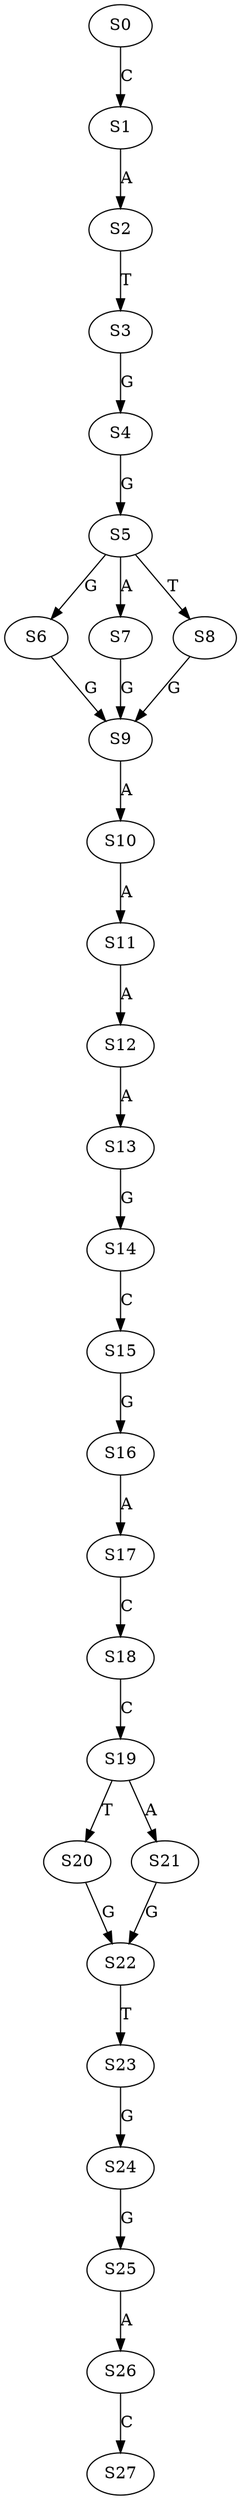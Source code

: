 strict digraph  {
	S0 -> S1 [ label = C ];
	S1 -> S2 [ label = A ];
	S2 -> S3 [ label = T ];
	S3 -> S4 [ label = G ];
	S4 -> S5 [ label = G ];
	S5 -> S6 [ label = G ];
	S5 -> S7 [ label = A ];
	S5 -> S8 [ label = T ];
	S6 -> S9 [ label = G ];
	S7 -> S9 [ label = G ];
	S8 -> S9 [ label = G ];
	S9 -> S10 [ label = A ];
	S10 -> S11 [ label = A ];
	S11 -> S12 [ label = A ];
	S12 -> S13 [ label = A ];
	S13 -> S14 [ label = G ];
	S14 -> S15 [ label = C ];
	S15 -> S16 [ label = G ];
	S16 -> S17 [ label = A ];
	S17 -> S18 [ label = C ];
	S18 -> S19 [ label = C ];
	S19 -> S20 [ label = T ];
	S19 -> S21 [ label = A ];
	S20 -> S22 [ label = G ];
	S21 -> S22 [ label = G ];
	S22 -> S23 [ label = T ];
	S23 -> S24 [ label = G ];
	S24 -> S25 [ label = G ];
	S25 -> S26 [ label = A ];
	S26 -> S27 [ label = C ];
}
